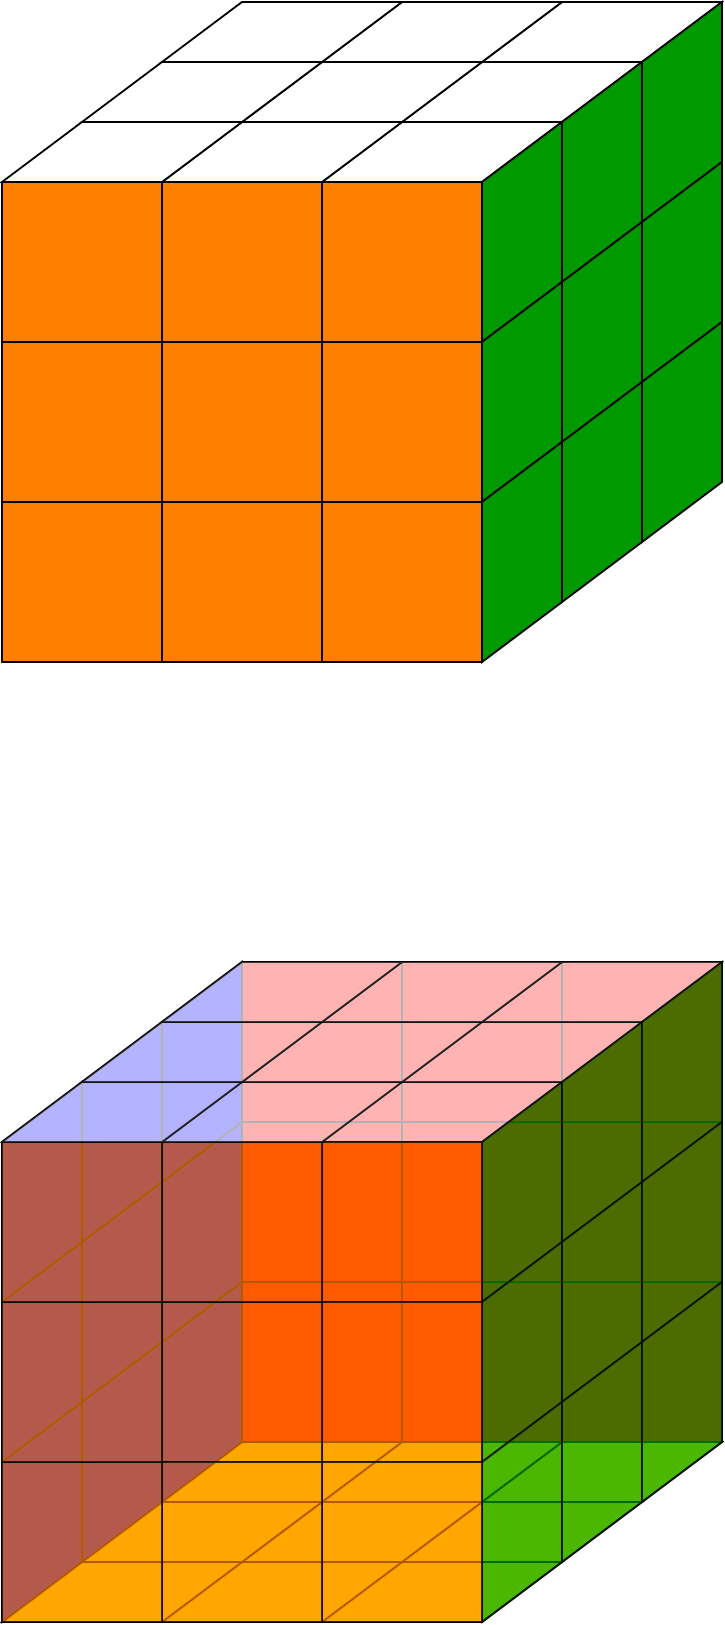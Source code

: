 <mxfile version="16.2.7" type="github">
  <diagram id="duKxbzvKcPKZiZXN908E" name="Page-1">
    <mxGraphModel dx="781" dy="1112" grid="1" gridSize="10" guides="1" tooltips="1" connect="1" arrows="1" fold="1" page="1" pageScale="1" pageWidth="827" pageHeight="1169" math="0" shadow="0">
      <root>
        <mxCell id="0" />
        <object label="Invisible sides&#xa;" id="iXh0e321gjpfIZ4SESp8-104">
          <mxCell style="" parent="0" />
        </object>
        <mxCell id="iXh0e321gjpfIZ4SESp8-114" value="" style="shape=parallelogram;perimeter=parallelogramPerimeter;whiteSpace=wrap;html=1;fixedSize=1;size=40;fillColor=#FFFF00;" vertex="1" parent="iXh0e321gjpfIZ4SESp8-104">
          <mxGeometry x="240" y="890" width="120" height="30" as="geometry" />
        </mxCell>
        <mxCell id="iXh0e321gjpfIZ4SESp8-115" value="" style="shape=parallelogram;perimeter=parallelogramPerimeter;whiteSpace=wrap;html=1;fixedSize=1;size=40;fillColor=#FFFF00;" vertex="1" parent="iXh0e321gjpfIZ4SESp8-104">
          <mxGeometry x="160" y="890" width="120" height="30" as="geometry" />
        </mxCell>
        <mxCell id="iXh0e321gjpfIZ4SESp8-116" value="" style="shape=parallelogram;perimeter=parallelogramPerimeter;whiteSpace=wrap;html=1;fixedSize=1;size=40;fillColor=#FFFF00;" vertex="1" parent="iXh0e321gjpfIZ4SESp8-104">
          <mxGeometry x="80" y="890" width="120" height="30" as="geometry" />
        </mxCell>
        <mxCell id="iXh0e321gjpfIZ4SESp8-117" value="" style="shape=parallelogram;perimeter=parallelogramPerimeter;whiteSpace=wrap;html=1;fixedSize=1;size=40;fillColor=#FFFF00;" vertex="1" parent="iXh0e321gjpfIZ4SESp8-104">
          <mxGeometry x="280" y="860" width="120" height="30" as="geometry" />
        </mxCell>
        <mxCell id="iXh0e321gjpfIZ4SESp8-118" value="" style="shape=parallelogram;perimeter=parallelogramPerimeter;whiteSpace=wrap;html=1;fixedSize=1;size=40;fillColor=#FFFF00;" vertex="1" parent="iXh0e321gjpfIZ4SESp8-104">
          <mxGeometry x="200" y="860" width="120" height="30" as="geometry" />
        </mxCell>
        <mxCell id="iXh0e321gjpfIZ4SESp8-119" value="" style="shape=parallelogram;perimeter=parallelogramPerimeter;whiteSpace=wrap;html=1;fixedSize=1;size=40;fillColor=#FFFF00;" vertex="1" parent="iXh0e321gjpfIZ4SESp8-104">
          <mxGeometry x="120" y="860" width="120" height="30" as="geometry" />
        </mxCell>
        <mxCell id="iXh0e321gjpfIZ4SESp8-120" value="" style="shape=parallelogram;perimeter=parallelogramPerimeter;whiteSpace=wrap;html=1;fixedSize=1;size=40;fillColor=#FFFF00;" vertex="1" parent="iXh0e321gjpfIZ4SESp8-104">
          <mxGeometry x="320" y="830" width="120" height="30" as="geometry" />
        </mxCell>
        <mxCell id="iXh0e321gjpfIZ4SESp8-121" value="" style="shape=parallelogram;perimeter=parallelogramPerimeter;whiteSpace=wrap;html=1;fixedSize=1;size=40;fillColor=#FFFF00;" vertex="1" parent="iXh0e321gjpfIZ4SESp8-104">
          <mxGeometry x="240" y="830" width="120" height="30" as="geometry" />
        </mxCell>
        <mxCell id="iXh0e321gjpfIZ4SESp8-122" value="" style="shape=parallelogram;perimeter=parallelogramPerimeter;whiteSpace=wrap;html=1;fixedSize=1;size=40;fillColor=#FFFF00;" vertex="1" parent="iXh0e321gjpfIZ4SESp8-104">
          <mxGeometry x="160" y="830" width="120" height="30" as="geometry" />
        </mxCell>
        <mxCell id="iXh0e321gjpfIZ4SESp8-141" value="" style="whiteSpace=wrap;html=1;aspect=fixed;fillColor=#FF0000;" vertex="1" parent="iXh0e321gjpfIZ4SESp8-104">
          <mxGeometry x="360" y="750" width="80" height="80" as="geometry" />
        </mxCell>
        <mxCell id="iXh0e321gjpfIZ4SESp8-142" value="" style="whiteSpace=wrap;html=1;aspect=fixed;fillColor=#FF0000;" vertex="1" parent="iXh0e321gjpfIZ4SESp8-104">
          <mxGeometry x="280" y="750" width="80" height="80" as="geometry" />
        </mxCell>
        <mxCell id="iXh0e321gjpfIZ4SESp8-143" value="" style="whiteSpace=wrap;html=1;aspect=fixed;fillColor=#FF0000;" vertex="1" parent="iXh0e321gjpfIZ4SESp8-104">
          <mxGeometry x="200" y="750" width="80" height="80" as="geometry" />
        </mxCell>
        <mxCell id="iXh0e321gjpfIZ4SESp8-144" value="" style="whiteSpace=wrap;html=1;aspect=fixed;fillColor=#FF0000;" vertex="1" parent="iXh0e321gjpfIZ4SESp8-104">
          <mxGeometry x="200" y="670" width="80" height="80" as="geometry" />
        </mxCell>
        <mxCell id="iXh0e321gjpfIZ4SESp8-145" value="" style="whiteSpace=wrap;html=1;aspect=fixed;fillColor=#FF0000;" vertex="1" parent="iXh0e321gjpfIZ4SESp8-104">
          <mxGeometry x="280" y="670" width="80" height="80" as="geometry" />
        </mxCell>
        <mxCell id="iXh0e321gjpfIZ4SESp8-146" value="" style="whiteSpace=wrap;html=1;aspect=fixed;fillColor=#FF0000;" vertex="1" parent="iXh0e321gjpfIZ4SESp8-104">
          <mxGeometry x="360" y="670" width="80" height="80" as="geometry" />
        </mxCell>
        <mxCell id="iXh0e321gjpfIZ4SESp8-147" value="" style="whiteSpace=wrap;html=1;aspect=fixed;fillColor=#FF0000;" vertex="1" parent="iXh0e321gjpfIZ4SESp8-104">
          <mxGeometry x="360" y="590" width="80" height="80" as="geometry" />
        </mxCell>
        <mxCell id="iXh0e321gjpfIZ4SESp8-148" value="" style="whiteSpace=wrap;html=1;aspect=fixed;fillColor=#FF0000;" vertex="1" parent="iXh0e321gjpfIZ4SESp8-104">
          <mxGeometry x="280" y="590" width="80" height="80" as="geometry" />
        </mxCell>
        <mxCell id="iXh0e321gjpfIZ4SESp8-149" value="" style="whiteSpace=wrap;html=1;aspect=fixed;fillColor=#FF0000;" vertex="1" parent="iXh0e321gjpfIZ4SESp8-104">
          <mxGeometry x="200" y="590" width="80" height="80" as="geometry" />
        </mxCell>
        <mxCell id="iXh0e321gjpfIZ4SESp8-150" value="" style="shape=parallelogram;perimeter=parallelogramPerimeter;whiteSpace=wrap;html=1;fixedSize=1;rotation=90;size=30;flipV=1;fillColor=#0000FF;" vertex="1" parent="iXh0e321gjpfIZ4SESp8-104">
          <mxGeometry x="45" y="685" width="110" height="40" as="geometry" />
        </mxCell>
        <mxCell id="iXh0e321gjpfIZ4SESp8-151" value="" style="shape=parallelogram;perimeter=parallelogramPerimeter;whiteSpace=wrap;html=1;fixedSize=1;rotation=90;size=30;flipV=1;fillColor=#0000FF;" vertex="1" parent="iXh0e321gjpfIZ4SESp8-104">
          <mxGeometry x="45" y="765" width="110" height="40" as="geometry" />
        </mxCell>
        <mxCell id="iXh0e321gjpfIZ4SESp8-152" value="" style="shape=parallelogram;perimeter=parallelogramPerimeter;whiteSpace=wrap;html=1;fixedSize=1;rotation=90;size=30;flipV=1;fillColor=#0000FF;" vertex="1" parent="iXh0e321gjpfIZ4SESp8-104">
          <mxGeometry x="45" y="845" width="110" height="40" as="geometry" />
        </mxCell>
        <mxCell id="iXh0e321gjpfIZ4SESp8-153" value="" style="shape=parallelogram;perimeter=parallelogramPerimeter;whiteSpace=wrap;html=1;fixedSize=1;rotation=90;size=30;flipV=1;fillColor=#0000FF;" vertex="1" parent="iXh0e321gjpfIZ4SESp8-104">
          <mxGeometry x="85" y="655" width="110" height="40" as="geometry" />
        </mxCell>
        <mxCell id="iXh0e321gjpfIZ4SESp8-154" value="" style="shape=parallelogram;perimeter=parallelogramPerimeter;whiteSpace=wrap;html=1;fixedSize=1;rotation=90;size=30;flipV=1;fillColor=#0000FF;" vertex="1" parent="iXh0e321gjpfIZ4SESp8-104">
          <mxGeometry x="85" y="735" width="110" height="40" as="geometry" />
        </mxCell>
        <mxCell id="iXh0e321gjpfIZ4SESp8-155" value="" style="shape=parallelogram;perimeter=parallelogramPerimeter;whiteSpace=wrap;html=1;fixedSize=1;rotation=90;size=30;flipV=1;fillColor=#0000FF;" vertex="1" parent="iXh0e321gjpfIZ4SESp8-104">
          <mxGeometry x="85" y="815" width="110" height="40" as="geometry" />
        </mxCell>
        <mxCell id="iXh0e321gjpfIZ4SESp8-156" value="" style="shape=parallelogram;perimeter=parallelogramPerimeter;whiteSpace=wrap;html=1;fixedSize=1;rotation=90;size=30;flipV=1;fillColor=#0000FF;" vertex="1" parent="iXh0e321gjpfIZ4SESp8-104">
          <mxGeometry x="125" y="625" width="110" height="40" as="geometry" />
        </mxCell>
        <mxCell id="iXh0e321gjpfIZ4SESp8-157" value="" style="shape=parallelogram;perimeter=parallelogramPerimeter;whiteSpace=wrap;html=1;fixedSize=1;rotation=90;size=30;flipV=1;fillColor=#0000FF;" vertex="1" parent="iXh0e321gjpfIZ4SESp8-104">
          <mxGeometry x="125" y="705" width="110" height="40" as="geometry" />
        </mxCell>
        <mxCell id="iXh0e321gjpfIZ4SESp8-158" value="" style="shape=parallelogram;perimeter=parallelogramPerimeter;whiteSpace=wrap;html=1;fixedSize=1;rotation=90;size=30;flipV=1;fillColor=#0000FF;" vertex="1" parent="iXh0e321gjpfIZ4SESp8-104">
          <mxGeometry x="125" y="785" width="110" height="40" as="geometry" />
        </mxCell>
        <object label="Visible sides&#xa;" id="1">
          <mxCell parent="0" />
        </object>
        <mxCell id="iXh0e321gjpfIZ4SESp8-36" value="" style="shape=parallelogram;perimeter=parallelogramPerimeter;whiteSpace=wrap;html=1;fixedSize=1;size=40;" vertex="1" parent="1">
          <mxGeometry x="240" y="170" width="120" height="30" as="geometry" />
        </mxCell>
        <mxCell id="iXh0e321gjpfIZ4SESp8-37" value="" style="shape=parallelogram;perimeter=parallelogramPerimeter;whiteSpace=wrap;html=1;fixedSize=1;rotation=90;size=30;flipV=1;fillColor=#009900;" vertex="1" parent="1">
          <mxGeometry x="285" y="205" width="110" height="40" as="geometry" />
        </mxCell>
        <mxCell id="iXh0e321gjpfIZ4SESp8-39" value="" style="whiteSpace=wrap;html=1;aspect=fixed;fillColor=#FF8000;" vertex="1" parent="1">
          <mxGeometry x="240" y="200" width="80" height="80" as="geometry" />
        </mxCell>
        <mxCell id="iXh0e321gjpfIZ4SESp8-41" value="" style="shape=parallelogram;perimeter=parallelogramPerimeter;whiteSpace=wrap;html=1;fixedSize=1;rotation=90;size=30;flipV=1;fillColor=#009900;" vertex="1" parent="1">
          <mxGeometry x="285" y="285" width="110" height="40" as="geometry" />
        </mxCell>
        <mxCell id="iXh0e321gjpfIZ4SESp8-42" value="" style="whiteSpace=wrap;html=1;aspect=fixed;fillColor=#FF8000;" vertex="1" parent="1">
          <mxGeometry x="240" y="280" width="80" height="80" as="geometry" />
        </mxCell>
        <mxCell id="iXh0e321gjpfIZ4SESp8-43" value="" style="shape=parallelogram;perimeter=parallelogramPerimeter;whiteSpace=wrap;html=1;fixedSize=1;rotation=90;size=30;flipV=1;fillColor=#009900;" vertex="1" parent="1">
          <mxGeometry x="285" y="365" width="110" height="40" as="geometry" />
        </mxCell>
        <mxCell id="iXh0e321gjpfIZ4SESp8-44" value="" style="whiteSpace=wrap;html=1;aspect=fixed;fillColor=#FF8000;" vertex="1" parent="1">
          <mxGeometry x="240" y="360" width="80" height="80" as="geometry" />
        </mxCell>
        <mxCell id="iXh0e321gjpfIZ4SESp8-45" value="" style="whiteSpace=wrap;html=1;aspect=fixed;fillColor=#FF8000;" vertex="1" parent="1">
          <mxGeometry x="160" y="280" width="80" height="80" as="geometry" />
        </mxCell>
        <mxCell id="iXh0e321gjpfIZ4SESp8-46" value="" style="whiteSpace=wrap;html=1;aspect=fixed;fillColor=#FF8000;" vertex="1" parent="1">
          <mxGeometry x="160" y="200" width="80" height="80" as="geometry" />
        </mxCell>
        <mxCell id="iXh0e321gjpfIZ4SESp8-47" value="" style="whiteSpace=wrap;html=1;aspect=fixed;fillColor=#FF8000;" vertex="1" parent="1">
          <mxGeometry x="160" y="360" width="80" height="80" as="geometry" />
        </mxCell>
        <mxCell id="iXh0e321gjpfIZ4SESp8-48" value="" style="whiteSpace=wrap;html=1;aspect=fixed;fillColor=#FF8000;" vertex="1" parent="1">
          <mxGeometry x="80" y="360" width="80" height="80" as="geometry" />
        </mxCell>
        <mxCell id="iXh0e321gjpfIZ4SESp8-49" value="" style="whiteSpace=wrap;html=1;aspect=fixed;fillColor=#FF8000;" vertex="1" parent="1">
          <mxGeometry x="80" y="280" width="80" height="80" as="geometry" />
        </mxCell>
        <mxCell id="iXh0e321gjpfIZ4SESp8-50" value="" style="whiteSpace=wrap;html=1;aspect=fixed;fillColor=#FF8000;" vertex="1" parent="1">
          <mxGeometry x="80" y="200" width="80" height="80" as="geometry" />
        </mxCell>
        <mxCell id="iXh0e321gjpfIZ4SESp8-51" value="" style="shape=parallelogram;perimeter=parallelogramPerimeter;whiteSpace=wrap;html=1;fixedSize=1;size=40;" vertex="1" parent="1">
          <mxGeometry x="160" y="170" width="120" height="30" as="geometry" />
        </mxCell>
        <mxCell id="iXh0e321gjpfIZ4SESp8-52" value="" style="shape=parallelogram;perimeter=parallelogramPerimeter;whiteSpace=wrap;html=1;fixedSize=1;size=40;" vertex="1" parent="1">
          <mxGeometry x="80" y="170" width="120" height="30" as="geometry" />
        </mxCell>
        <mxCell id="iXh0e321gjpfIZ4SESp8-53" value="" style="shape=parallelogram;perimeter=parallelogramPerimeter;whiteSpace=wrap;html=1;fixedSize=1;size=40;" vertex="1" parent="1">
          <mxGeometry x="280" y="140" width="120" height="30" as="geometry" />
        </mxCell>
        <mxCell id="iXh0e321gjpfIZ4SESp8-54" value="" style="shape=parallelogram;perimeter=parallelogramPerimeter;whiteSpace=wrap;html=1;fixedSize=1;size=40;" vertex="1" parent="1">
          <mxGeometry x="200" y="140" width="120" height="30" as="geometry" />
        </mxCell>
        <mxCell id="iXh0e321gjpfIZ4SESp8-55" value="" style="shape=parallelogram;perimeter=parallelogramPerimeter;whiteSpace=wrap;html=1;fixedSize=1;size=40;" vertex="1" parent="1">
          <mxGeometry x="120" y="140" width="120" height="30" as="geometry" />
        </mxCell>
        <mxCell id="iXh0e321gjpfIZ4SESp8-56" value="" style="shape=parallelogram;perimeter=parallelogramPerimeter;whiteSpace=wrap;html=1;fixedSize=1;size=40;" vertex="1" parent="1">
          <mxGeometry x="320" y="110" width="120" height="30" as="geometry" />
        </mxCell>
        <mxCell id="iXh0e321gjpfIZ4SESp8-57" value="" style="shape=parallelogram;perimeter=parallelogramPerimeter;whiteSpace=wrap;html=1;fixedSize=1;size=40;" vertex="1" parent="1">
          <mxGeometry x="240" y="110" width="120" height="30" as="geometry" />
        </mxCell>
        <mxCell id="iXh0e321gjpfIZ4SESp8-58" value="" style="shape=parallelogram;perimeter=parallelogramPerimeter;whiteSpace=wrap;html=1;fixedSize=1;size=40;" vertex="1" parent="1">
          <mxGeometry x="160" y="110" width="120" height="30" as="geometry" />
        </mxCell>
        <mxCell id="iXh0e321gjpfIZ4SESp8-62" value="" style="shape=parallelogram;perimeter=parallelogramPerimeter;whiteSpace=wrap;html=1;fixedSize=1;rotation=90;size=30;flipV=1;fillColor=#009900;" vertex="1" parent="1">
          <mxGeometry x="325" y="175" width="110" height="40" as="geometry" />
        </mxCell>
        <mxCell id="iXh0e321gjpfIZ4SESp8-63" value="" style="shape=parallelogram;perimeter=parallelogramPerimeter;whiteSpace=wrap;html=1;fixedSize=1;rotation=90;size=30;flipV=1;fillColor=#009900;" vertex="1" parent="1">
          <mxGeometry x="325" y="255" width="110" height="40" as="geometry" />
        </mxCell>
        <mxCell id="iXh0e321gjpfIZ4SESp8-64" value="" style="shape=parallelogram;perimeter=parallelogramPerimeter;whiteSpace=wrap;html=1;fixedSize=1;rotation=90;size=30;flipV=1;fillColor=#009900;" vertex="1" parent="1">
          <mxGeometry x="325" y="335" width="110" height="40" as="geometry" />
        </mxCell>
        <mxCell id="iXh0e321gjpfIZ4SESp8-65" value="" style="shape=parallelogram;perimeter=parallelogramPerimeter;whiteSpace=wrap;html=1;fixedSize=1;rotation=90;size=30;flipV=1;fillColor=#009900;" vertex="1" parent="1">
          <mxGeometry x="365" y="145" width="110" height="40" as="geometry" />
        </mxCell>
        <mxCell id="iXh0e321gjpfIZ4SESp8-66" value="" style="shape=parallelogram;perimeter=parallelogramPerimeter;whiteSpace=wrap;html=1;fixedSize=1;rotation=90;size=30;flipV=1;fillColor=#009900;" vertex="1" parent="1">
          <mxGeometry x="365" y="225" width="110" height="40" as="geometry" />
        </mxCell>
        <mxCell id="iXh0e321gjpfIZ4SESp8-67" value="" style="shape=parallelogram;perimeter=parallelogramPerimeter;whiteSpace=wrap;html=1;fixedSize=1;rotation=90;size=30;flipV=1;fillColor=#009900;" vertex="1" parent="1">
          <mxGeometry x="365" y="305" width="110" height="40" as="geometry" />
        </mxCell>
        <mxCell id="iXh0e321gjpfIZ4SESp8-68" value="" style="shape=parallelogram;perimeter=parallelogramPerimeter;whiteSpace=wrap;html=1;fixedSize=1;size=40;opacity=70;" vertex="1" parent="1">
          <mxGeometry x="240" y="650" width="120" height="30" as="geometry" />
        </mxCell>
        <mxCell id="iXh0e321gjpfIZ4SESp8-69" value="" style="shape=parallelogram;perimeter=parallelogramPerimeter;whiteSpace=wrap;html=1;fixedSize=1;rotation=90;size=30;flipV=1;fillColor=#009900;opacity=70;" vertex="1" parent="1">
          <mxGeometry x="285" y="685" width="110" height="40" as="geometry" />
        </mxCell>
        <mxCell id="iXh0e321gjpfIZ4SESp8-70" value="" style="whiteSpace=wrap;html=1;aspect=fixed;fillColor=#FF8000;opacity=70;" vertex="1" parent="1">
          <mxGeometry x="240" y="680" width="80" height="80" as="geometry" />
        </mxCell>
        <mxCell id="iXh0e321gjpfIZ4SESp8-71" value="" style="shape=parallelogram;perimeter=parallelogramPerimeter;whiteSpace=wrap;html=1;fixedSize=1;rotation=90;size=30;flipV=1;fillColor=#009900;opacity=70;" vertex="1" parent="1">
          <mxGeometry x="285" y="765" width="110" height="40" as="geometry" />
        </mxCell>
        <mxCell id="iXh0e321gjpfIZ4SESp8-72" value="" style="whiteSpace=wrap;html=1;aspect=fixed;fillColor=#FF8000;opacity=70;" vertex="1" parent="1">
          <mxGeometry x="240" y="760" width="80" height="80" as="geometry" />
        </mxCell>
        <mxCell id="iXh0e321gjpfIZ4SESp8-73" value="" style="shape=parallelogram;perimeter=parallelogramPerimeter;whiteSpace=wrap;html=1;fixedSize=1;rotation=90;size=30;flipV=1;fillColor=#009900;opacity=70;" vertex="1" parent="1">
          <mxGeometry x="285" y="845" width="110" height="40" as="geometry" />
        </mxCell>
        <mxCell id="iXh0e321gjpfIZ4SESp8-74" value="" style="whiteSpace=wrap;html=1;aspect=fixed;fillColor=#FF8000;opacity=70;" vertex="1" parent="1">
          <mxGeometry x="240" y="840" width="80" height="80" as="geometry" />
        </mxCell>
        <mxCell id="iXh0e321gjpfIZ4SESp8-75" value="" style="whiteSpace=wrap;html=1;aspect=fixed;fillColor=#FF8000;opacity=70;" vertex="1" parent="1">
          <mxGeometry x="160" y="760" width="80" height="80" as="geometry" />
        </mxCell>
        <mxCell id="iXh0e321gjpfIZ4SESp8-76" value="" style="whiteSpace=wrap;html=1;aspect=fixed;fillColor=#FF8000;opacity=70;" vertex="1" parent="1">
          <mxGeometry x="160" y="680" width="80" height="80" as="geometry" />
        </mxCell>
        <mxCell id="iXh0e321gjpfIZ4SESp8-77" value="" style="whiteSpace=wrap;html=1;aspect=fixed;fillColor=#FF8000;opacity=70;" vertex="1" parent="1">
          <mxGeometry x="160" y="840" width="80" height="80" as="geometry" />
        </mxCell>
        <mxCell id="iXh0e321gjpfIZ4SESp8-78" value="" style="whiteSpace=wrap;html=1;aspect=fixed;fillColor=#FF8000;opacity=70;" vertex="1" parent="1">
          <mxGeometry x="80" y="840" width="80" height="80" as="geometry" />
        </mxCell>
        <mxCell id="iXh0e321gjpfIZ4SESp8-79" value="" style="whiteSpace=wrap;html=1;aspect=fixed;fillColor=#FF8000;opacity=70;" vertex="1" parent="1">
          <mxGeometry x="80" y="760" width="80" height="80" as="geometry" />
        </mxCell>
        <mxCell id="iXh0e321gjpfIZ4SESp8-80" value="" style="whiteSpace=wrap;html=1;aspect=fixed;fillColor=#FF8000;opacity=70;" vertex="1" parent="1">
          <mxGeometry x="80" y="680" width="80" height="80" as="geometry" />
        </mxCell>
        <mxCell id="iXh0e321gjpfIZ4SESp8-81" value="" style="shape=parallelogram;perimeter=parallelogramPerimeter;whiteSpace=wrap;html=1;fixedSize=1;size=40;opacity=70;" vertex="1" parent="1">
          <mxGeometry x="160" y="650" width="120" height="30" as="geometry" />
        </mxCell>
        <mxCell id="iXh0e321gjpfIZ4SESp8-82" value="" style="shape=parallelogram;perimeter=parallelogramPerimeter;whiteSpace=wrap;html=1;fixedSize=1;size=40;opacity=70;" vertex="1" parent="1">
          <mxGeometry x="80" y="650" width="120" height="30" as="geometry" />
        </mxCell>
        <mxCell id="iXh0e321gjpfIZ4SESp8-83" value="" style="shape=parallelogram;perimeter=parallelogramPerimeter;whiteSpace=wrap;html=1;fixedSize=1;size=40;opacity=70;" vertex="1" parent="1">
          <mxGeometry x="280" y="620" width="120" height="30" as="geometry" />
        </mxCell>
        <mxCell id="iXh0e321gjpfIZ4SESp8-84" value="" style="shape=parallelogram;perimeter=parallelogramPerimeter;whiteSpace=wrap;html=1;fixedSize=1;size=40;opacity=70;" vertex="1" parent="1">
          <mxGeometry x="200" y="620" width="120" height="30" as="geometry" />
        </mxCell>
        <mxCell id="iXh0e321gjpfIZ4SESp8-85" value="" style="shape=parallelogram;perimeter=parallelogramPerimeter;whiteSpace=wrap;html=1;fixedSize=1;size=40;opacity=70;" vertex="1" parent="1">
          <mxGeometry x="120" y="620" width="120" height="30" as="geometry" />
        </mxCell>
        <mxCell id="iXh0e321gjpfIZ4SESp8-86" value="" style="shape=parallelogram;perimeter=parallelogramPerimeter;whiteSpace=wrap;html=1;fixedSize=1;size=40;opacity=70;" vertex="1" parent="1">
          <mxGeometry x="320" y="590" width="120" height="30" as="geometry" />
        </mxCell>
        <mxCell id="iXh0e321gjpfIZ4SESp8-87" value="" style="shape=parallelogram;perimeter=parallelogramPerimeter;whiteSpace=wrap;html=1;fixedSize=1;size=40;opacity=70;" vertex="1" parent="1">
          <mxGeometry x="240" y="590" width="120" height="30" as="geometry" />
        </mxCell>
        <mxCell id="iXh0e321gjpfIZ4SESp8-88" value="" style="shape=parallelogram;perimeter=parallelogramPerimeter;whiteSpace=wrap;html=1;fixedSize=1;size=40;opacity=70;" vertex="1" parent="1">
          <mxGeometry x="160" y="590" width="120" height="30" as="geometry" />
        </mxCell>
        <mxCell id="iXh0e321gjpfIZ4SESp8-89" value="" style="shape=parallelogram;perimeter=parallelogramPerimeter;whiteSpace=wrap;html=1;fixedSize=1;rotation=90;size=30;flipV=1;fillColor=#009900;opacity=70;" vertex="1" parent="1">
          <mxGeometry x="325" y="655" width="110" height="40" as="geometry" />
        </mxCell>
        <mxCell id="iXh0e321gjpfIZ4SESp8-90" value="" style="shape=parallelogram;perimeter=parallelogramPerimeter;whiteSpace=wrap;html=1;fixedSize=1;rotation=90;size=30;flipV=1;fillColor=#009900;opacity=70;" vertex="1" parent="1">
          <mxGeometry x="325" y="735" width="110" height="40" as="geometry" />
        </mxCell>
        <mxCell id="iXh0e321gjpfIZ4SESp8-91" value="" style="shape=parallelogram;perimeter=parallelogramPerimeter;whiteSpace=wrap;html=1;fixedSize=1;rotation=90;size=30;flipV=1;fillColor=#009900;opacity=70;" vertex="1" parent="1">
          <mxGeometry x="325" y="815" width="110" height="40" as="geometry" />
        </mxCell>
        <mxCell id="iXh0e321gjpfIZ4SESp8-92" value="" style="shape=parallelogram;perimeter=parallelogramPerimeter;whiteSpace=wrap;html=1;fixedSize=1;rotation=90;size=30;flipV=1;fillColor=#009900;opacity=70;" vertex="1" parent="1">
          <mxGeometry x="365" y="625" width="110" height="40" as="geometry" />
        </mxCell>
        <mxCell id="iXh0e321gjpfIZ4SESp8-93" value="" style="shape=parallelogram;perimeter=parallelogramPerimeter;whiteSpace=wrap;html=1;fixedSize=1;rotation=90;size=30;flipV=1;fillColor=#009900;opacity=70;" vertex="1" parent="1">
          <mxGeometry x="365" y="705" width="110" height="40" as="geometry" />
        </mxCell>
        <mxCell id="iXh0e321gjpfIZ4SESp8-94" value="" style="shape=parallelogram;perimeter=parallelogramPerimeter;whiteSpace=wrap;html=1;fixedSize=1;rotation=90;size=30;flipV=1;fillColor=#009900;opacity=70;" vertex="1" parent="1">
          <mxGeometry x="365" y="785" width="110" height="40" as="geometry" />
        </mxCell>
      </root>
    </mxGraphModel>
  </diagram>
</mxfile>
